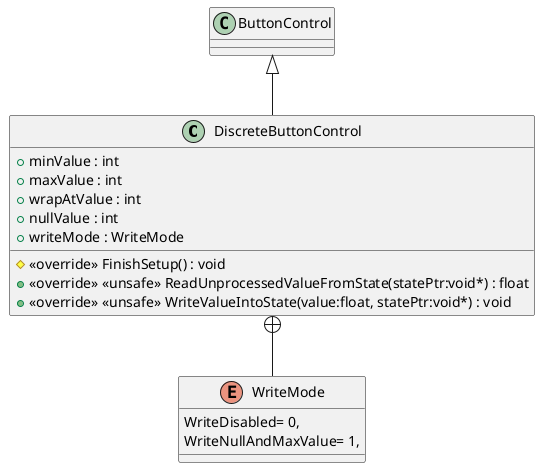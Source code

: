 @startuml
class DiscreteButtonControl {
    + minValue : int
    + maxValue : int
    + wrapAtValue : int
    + nullValue : int
    + writeMode : WriteMode
    # <<override>> FinishSetup() : void
    + <<override>> <<unsafe>> ReadUnprocessedValueFromState(statePtr:void*) : float
    + <<override>> <<unsafe>> WriteValueIntoState(value:float, statePtr:void*) : void
}
enum WriteMode {
    WriteDisabled= 0,
    WriteNullAndMaxValue= 1,
}
ButtonControl <|-- DiscreteButtonControl
DiscreteButtonControl +-- WriteMode
@enduml
